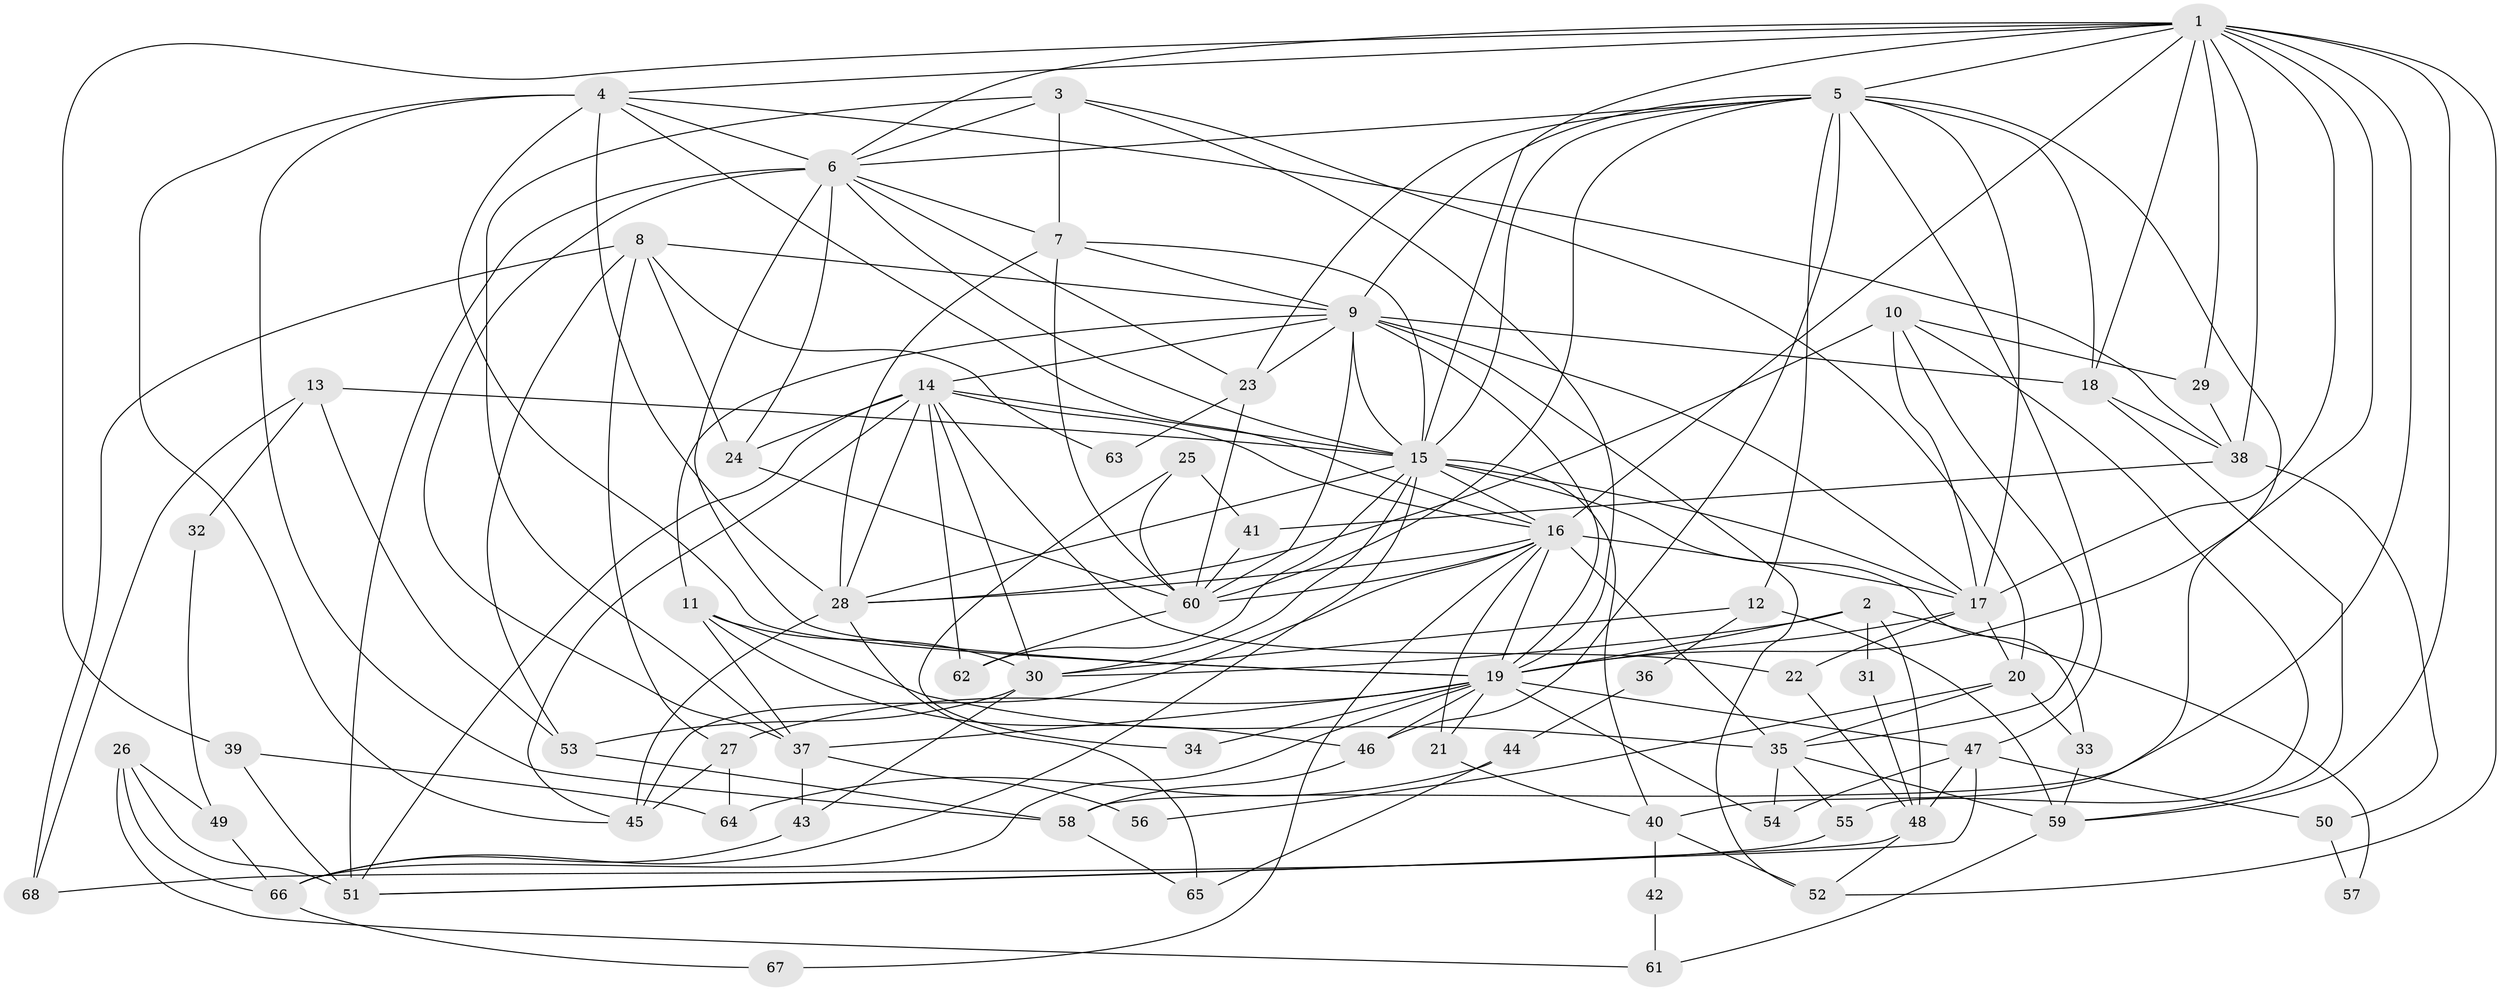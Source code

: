 // original degree distribution, {4: 0.26666666666666666, 5: 0.16296296296296298, 3: 0.31851851851851853, 7: 0.014814814814814815, 6: 0.1111111111111111, 2: 0.1037037037037037, 8: 0.014814814814814815, 9: 0.007407407407407408}
// Generated by graph-tools (version 1.1) at 2025/36/03/09/25 02:36:12]
// undirected, 68 vertices, 179 edges
graph export_dot {
graph [start="1"]
  node [color=gray90,style=filled];
  1;
  2;
  3;
  4;
  5;
  6;
  7;
  8;
  9;
  10;
  11;
  12;
  13;
  14;
  15;
  16;
  17;
  18;
  19;
  20;
  21;
  22;
  23;
  24;
  25;
  26;
  27;
  28;
  29;
  30;
  31;
  32;
  33;
  34;
  35;
  36;
  37;
  38;
  39;
  40;
  41;
  42;
  43;
  44;
  45;
  46;
  47;
  48;
  49;
  50;
  51;
  52;
  53;
  54;
  55;
  56;
  57;
  58;
  59;
  60;
  61;
  62;
  63;
  64;
  65;
  66;
  67;
  68;
  1 -- 4 [weight=2.0];
  1 -- 5 [weight=3.0];
  1 -- 6 [weight=1.0];
  1 -- 15 [weight=1.0];
  1 -- 16 [weight=1.0];
  1 -- 17 [weight=1.0];
  1 -- 18 [weight=1.0];
  1 -- 19 [weight=2.0];
  1 -- 29 [weight=2.0];
  1 -- 38 [weight=2.0];
  1 -- 39 [weight=1.0];
  1 -- 52 [weight=1.0];
  1 -- 58 [weight=1.0];
  1 -- 59 [weight=1.0];
  2 -- 19 [weight=1.0];
  2 -- 30 [weight=1.0];
  2 -- 31 [weight=1.0];
  2 -- 48 [weight=1.0];
  2 -- 57 [weight=1.0];
  3 -- 6 [weight=1.0];
  3 -- 7 [weight=2.0];
  3 -- 19 [weight=1.0];
  3 -- 20 [weight=1.0];
  3 -- 37 [weight=2.0];
  4 -- 6 [weight=1.0];
  4 -- 16 [weight=1.0];
  4 -- 19 [weight=1.0];
  4 -- 28 [weight=1.0];
  4 -- 38 [weight=1.0];
  4 -- 45 [weight=1.0];
  4 -- 58 [weight=2.0];
  5 -- 6 [weight=1.0];
  5 -- 9 [weight=1.0];
  5 -- 12 [weight=1.0];
  5 -- 15 [weight=2.0];
  5 -- 17 [weight=1.0];
  5 -- 18 [weight=2.0];
  5 -- 23 [weight=1.0];
  5 -- 40 [weight=1.0];
  5 -- 46 [weight=1.0];
  5 -- 47 [weight=1.0];
  5 -- 60 [weight=2.0];
  6 -- 7 [weight=1.0];
  6 -- 15 [weight=1.0];
  6 -- 19 [weight=1.0];
  6 -- 23 [weight=1.0];
  6 -- 24 [weight=2.0];
  6 -- 37 [weight=2.0];
  6 -- 51 [weight=2.0];
  7 -- 9 [weight=1.0];
  7 -- 15 [weight=2.0];
  7 -- 28 [weight=1.0];
  7 -- 60 [weight=1.0];
  8 -- 9 [weight=1.0];
  8 -- 24 [weight=1.0];
  8 -- 27 [weight=1.0];
  8 -- 53 [weight=1.0];
  8 -- 63 [weight=2.0];
  8 -- 68 [weight=1.0];
  9 -- 11 [weight=1.0];
  9 -- 14 [weight=1.0];
  9 -- 15 [weight=1.0];
  9 -- 17 [weight=1.0];
  9 -- 18 [weight=1.0];
  9 -- 19 [weight=1.0];
  9 -- 23 [weight=1.0];
  9 -- 52 [weight=1.0];
  9 -- 60 [weight=2.0];
  10 -- 17 [weight=1.0];
  10 -- 28 [weight=1.0];
  10 -- 29 [weight=1.0];
  10 -- 35 [weight=1.0];
  10 -- 55 [weight=1.0];
  11 -- 30 [weight=1.0];
  11 -- 35 [weight=1.0];
  11 -- 37 [weight=1.0];
  11 -- 46 [weight=1.0];
  12 -- 30 [weight=1.0];
  12 -- 36 [weight=1.0];
  12 -- 59 [weight=1.0];
  13 -- 15 [weight=1.0];
  13 -- 32 [weight=1.0];
  13 -- 53 [weight=1.0];
  13 -- 68 [weight=1.0];
  14 -- 15 [weight=1.0];
  14 -- 16 [weight=2.0];
  14 -- 22 [weight=1.0];
  14 -- 24 [weight=1.0];
  14 -- 28 [weight=1.0];
  14 -- 30 [weight=3.0];
  14 -- 45 [weight=1.0];
  14 -- 51 [weight=1.0];
  14 -- 62 [weight=1.0];
  15 -- 16 [weight=1.0];
  15 -- 17 [weight=1.0];
  15 -- 28 [weight=1.0];
  15 -- 30 [weight=1.0];
  15 -- 33 [weight=1.0];
  15 -- 40 [weight=1.0];
  15 -- 62 [weight=1.0];
  15 -- 66 [weight=1.0];
  16 -- 17 [weight=1.0];
  16 -- 19 [weight=1.0];
  16 -- 21 [weight=1.0];
  16 -- 28 [weight=1.0];
  16 -- 35 [weight=2.0];
  16 -- 45 [weight=1.0];
  16 -- 60 [weight=1.0];
  16 -- 67 [weight=1.0];
  17 -- 19 [weight=1.0];
  17 -- 20 [weight=1.0];
  17 -- 22 [weight=1.0];
  18 -- 38 [weight=1.0];
  18 -- 59 [weight=1.0];
  19 -- 21 [weight=1.0];
  19 -- 27 [weight=1.0];
  19 -- 34 [weight=1.0];
  19 -- 37 [weight=1.0];
  19 -- 46 [weight=1.0];
  19 -- 47 [weight=1.0];
  19 -- 54 [weight=1.0];
  19 -- 66 [weight=1.0];
  20 -- 33 [weight=1.0];
  20 -- 35 [weight=1.0];
  20 -- 56 [weight=1.0];
  21 -- 40 [weight=1.0];
  22 -- 48 [weight=1.0];
  23 -- 60 [weight=1.0];
  23 -- 63 [weight=1.0];
  24 -- 60 [weight=1.0];
  25 -- 34 [weight=1.0];
  25 -- 41 [weight=1.0];
  25 -- 60 [weight=1.0];
  26 -- 49 [weight=1.0];
  26 -- 51 [weight=1.0];
  26 -- 61 [weight=1.0];
  26 -- 66 [weight=1.0];
  27 -- 45 [weight=1.0];
  27 -- 64 [weight=1.0];
  28 -- 45 [weight=1.0];
  28 -- 65 [weight=1.0];
  29 -- 38 [weight=1.0];
  30 -- 43 [weight=1.0];
  30 -- 53 [weight=1.0];
  31 -- 48 [weight=1.0];
  32 -- 49 [weight=1.0];
  33 -- 59 [weight=1.0];
  35 -- 54 [weight=1.0];
  35 -- 55 [weight=1.0];
  35 -- 59 [weight=1.0];
  36 -- 44 [weight=1.0];
  37 -- 43 [weight=1.0];
  37 -- 56 [weight=1.0];
  38 -- 41 [weight=1.0];
  38 -- 50 [weight=1.0];
  39 -- 51 [weight=1.0];
  39 -- 64 [weight=1.0];
  40 -- 42 [weight=1.0];
  40 -- 52 [weight=1.0];
  41 -- 60 [weight=1.0];
  42 -- 61 [weight=1.0];
  43 -- 66 [weight=1.0];
  44 -- 64 [weight=1.0];
  44 -- 65 [weight=1.0];
  46 -- 58 [weight=1.0];
  47 -- 48 [weight=1.0];
  47 -- 50 [weight=1.0];
  47 -- 51 [weight=1.0];
  47 -- 54 [weight=1.0];
  48 -- 51 [weight=1.0];
  48 -- 52 [weight=1.0];
  49 -- 66 [weight=1.0];
  50 -- 57 [weight=1.0];
  53 -- 58 [weight=1.0];
  55 -- 68 [weight=1.0];
  58 -- 65 [weight=1.0];
  59 -- 61 [weight=1.0];
  60 -- 62 [weight=1.0];
  66 -- 67 [weight=1.0];
}
